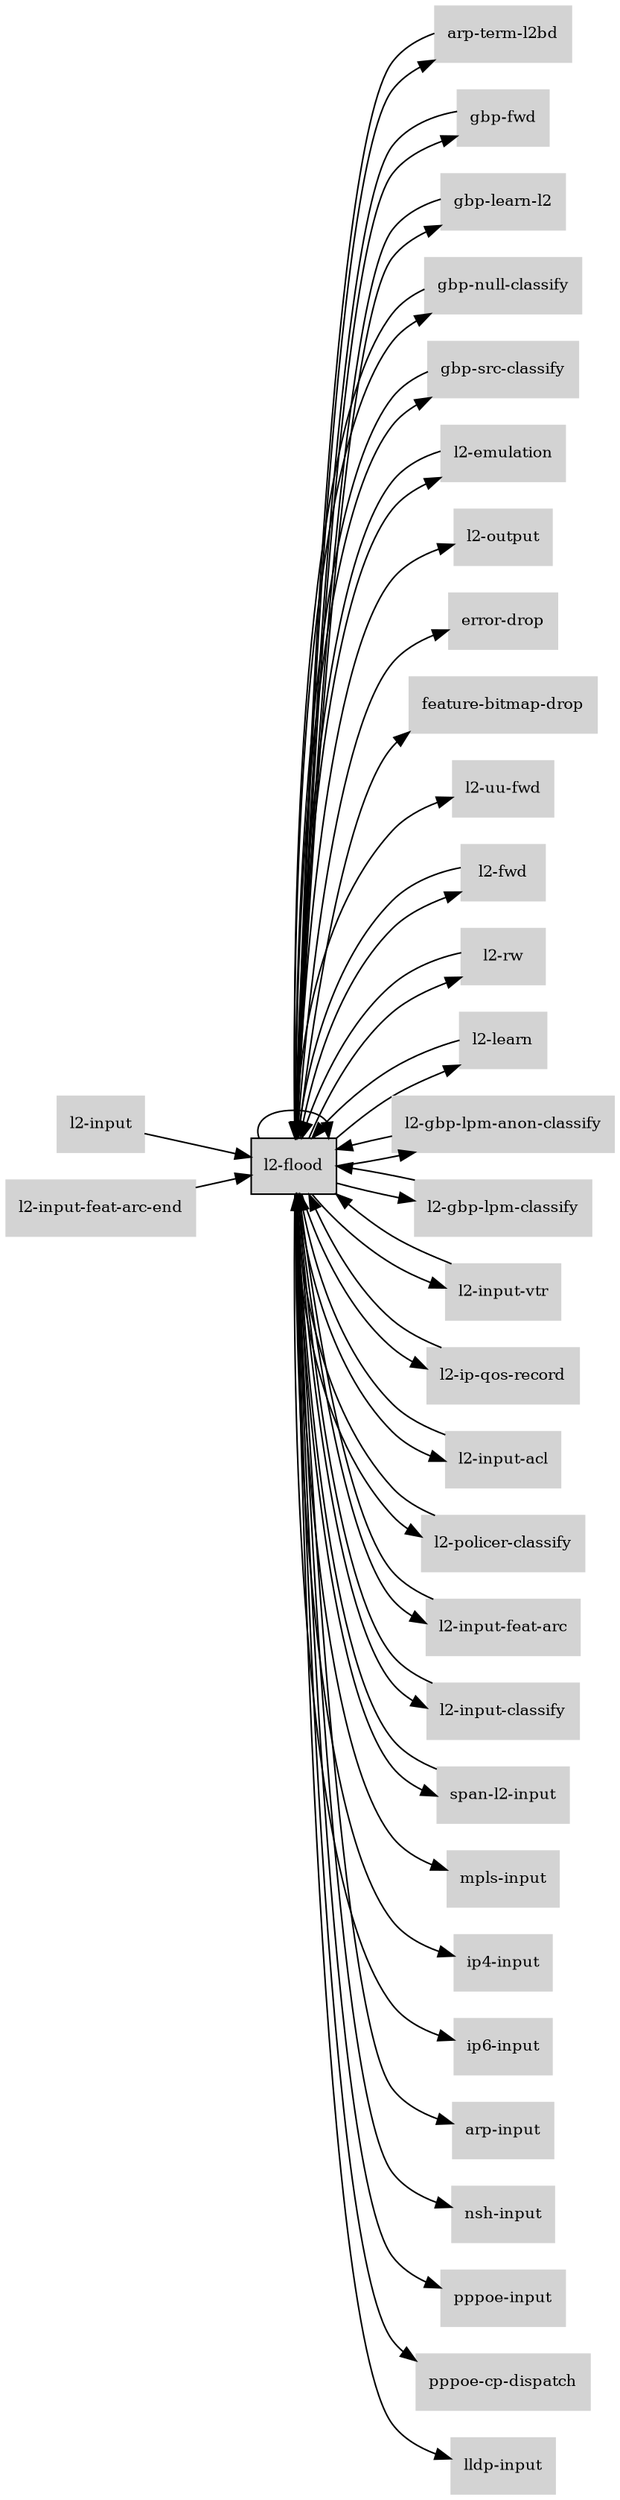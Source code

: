 digraph "l2_flood_subgraph" {
  rankdir=LR;
  node [shape=box, style=filled, fontsize=10, color=lightgray, fontcolor=black, fillcolor=lightgray];
  "l2-flood" [color=black, fontcolor=black, fillcolor=lightgray];
  edge [fontsize=8];
  "arp-term-l2bd" -> "l2-flood";
  "gbp-fwd" -> "l2-flood";
  "gbp-learn-l2" -> "l2-flood";
  "gbp-null-classify" -> "l2-flood";
  "gbp-src-classify" -> "l2-flood";
  "l2-emulation" -> "l2-flood";
  "l2-flood" -> "l2-output";
  "l2-flood" -> "error-drop";
  "l2-flood" -> "feature-bitmap-drop";
  "l2-flood" -> "l2-flood";
  "l2-flood" -> "l2-uu-fwd";
  "l2-flood" -> "arp-term-l2bd";
  "l2-flood" -> "gbp-fwd";
  "l2-flood" -> "l2-fwd";
  "l2-flood" -> "l2-rw";
  "l2-flood" -> "l2-learn";
  "l2-flood" -> "l2-emulation";
  "l2-flood" -> "gbp-learn-l2";
  "l2-flood" -> "l2-gbp-lpm-anon-classify";
  "l2-flood" -> "gbp-null-classify";
  "l2-flood" -> "gbp-src-classify";
  "l2-flood" -> "l2-gbp-lpm-classify";
  "l2-flood" -> "l2-input-vtr";
  "l2-flood" -> "l2-ip-qos-record";
  "l2-flood" -> "l2-input-acl";
  "l2-flood" -> "l2-policer-classify";
  "l2-flood" -> "l2-input-feat-arc";
  "l2-flood" -> "l2-input-classify";
  "l2-flood" -> "span-l2-input";
  "l2-flood" -> "mpls-input";
  "l2-flood" -> "ip4-input";
  "l2-flood" -> "ip6-input";
  "l2-flood" -> "arp-input";
  "l2-flood" -> "nsh-input";
  "l2-flood" -> "pppoe-input";
  "l2-flood" -> "pppoe-cp-dispatch";
  "l2-flood" -> "lldp-input";
  "l2-fwd" -> "l2-flood";
  "l2-gbp-lpm-anon-classify" -> "l2-flood";
  "l2-gbp-lpm-classify" -> "l2-flood";
  "l2-input-classify" -> "l2-flood";
  "l2-input" -> "l2-flood";
  "l2-input-acl" -> "l2-flood";
  "l2-input-feat-arc" -> "l2-flood";
  "l2-input-feat-arc-end" -> "l2-flood";
  "l2-input-vtr" -> "l2-flood";
  "l2-ip-qos-record" -> "l2-flood";
  "l2-learn" -> "l2-flood";
  "l2-policer-classify" -> "l2-flood";
  "l2-rw" -> "l2-flood";
  "span-l2-input" -> "l2-flood";
}
